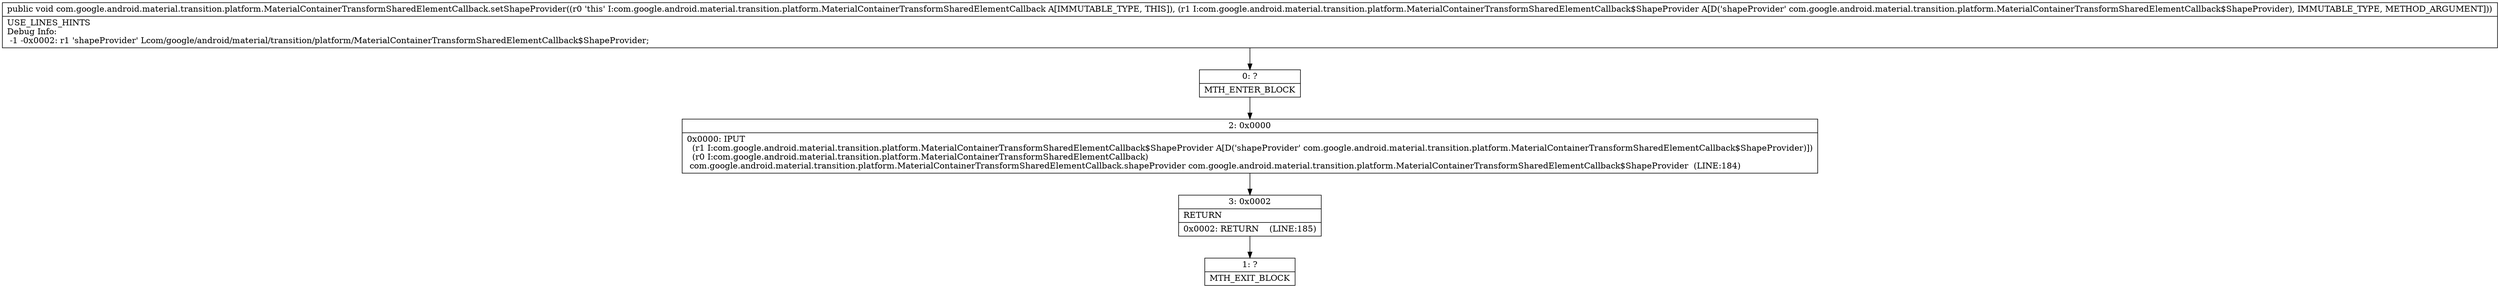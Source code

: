 digraph "CFG forcom.google.android.material.transition.platform.MaterialContainerTransformSharedElementCallback.setShapeProvider(Lcom\/google\/android\/material\/transition\/platform\/MaterialContainerTransformSharedElementCallback$ShapeProvider;)V" {
Node_0 [shape=record,label="{0\:\ ?|MTH_ENTER_BLOCK\l}"];
Node_2 [shape=record,label="{2\:\ 0x0000|0x0000: IPUT  \l  (r1 I:com.google.android.material.transition.platform.MaterialContainerTransformSharedElementCallback$ShapeProvider A[D('shapeProvider' com.google.android.material.transition.platform.MaterialContainerTransformSharedElementCallback$ShapeProvider)])\l  (r0 I:com.google.android.material.transition.platform.MaterialContainerTransformSharedElementCallback)\l com.google.android.material.transition.platform.MaterialContainerTransformSharedElementCallback.shapeProvider com.google.android.material.transition.platform.MaterialContainerTransformSharedElementCallback$ShapeProvider  (LINE:184)\l}"];
Node_3 [shape=record,label="{3\:\ 0x0002|RETURN\l|0x0002: RETURN    (LINE:185)\l}"];
Node_1 [shape=record,label="{1\:\ ?|MTH_EXIT_BLOCK\l}"];
MethodNode[shape=record,label="{public void com.google.android.material.transition.platform.MaterialContainerTransformSharedElementCallback.setShapeProvider((r0 'this' I:com.google.android.material.transition.platform.MaterialContainerTransformSharedElementCallback A[IMMUTABLE_TYPE, THIS]), (r1 I:com.google.android.material.transition.platform.MaterialContainerTransformSharedElementCallback$ShapeProvider A[D('shapeProvider' com.google.android.material.transition.platform.MaterialContainerTransformSharedElementCallback$ShapeProvider), IMMUTABLE_TYPE, METHOD_ARGUMENT]))  | USE_LINES_HINTS\lDebug Info:\l  \-1 \-0x0002: r1 'shapeProvider' Lcom\/google\/android\/material\/transition\/platform\/MaterialContainerTransformSharedElementCallback$ShapeProvider;\l}"];
MethodNode -> Node_0;Node_0 -> Node_2;
Node_2 -> Node_3;
Node_3 -> Node_1;
}

